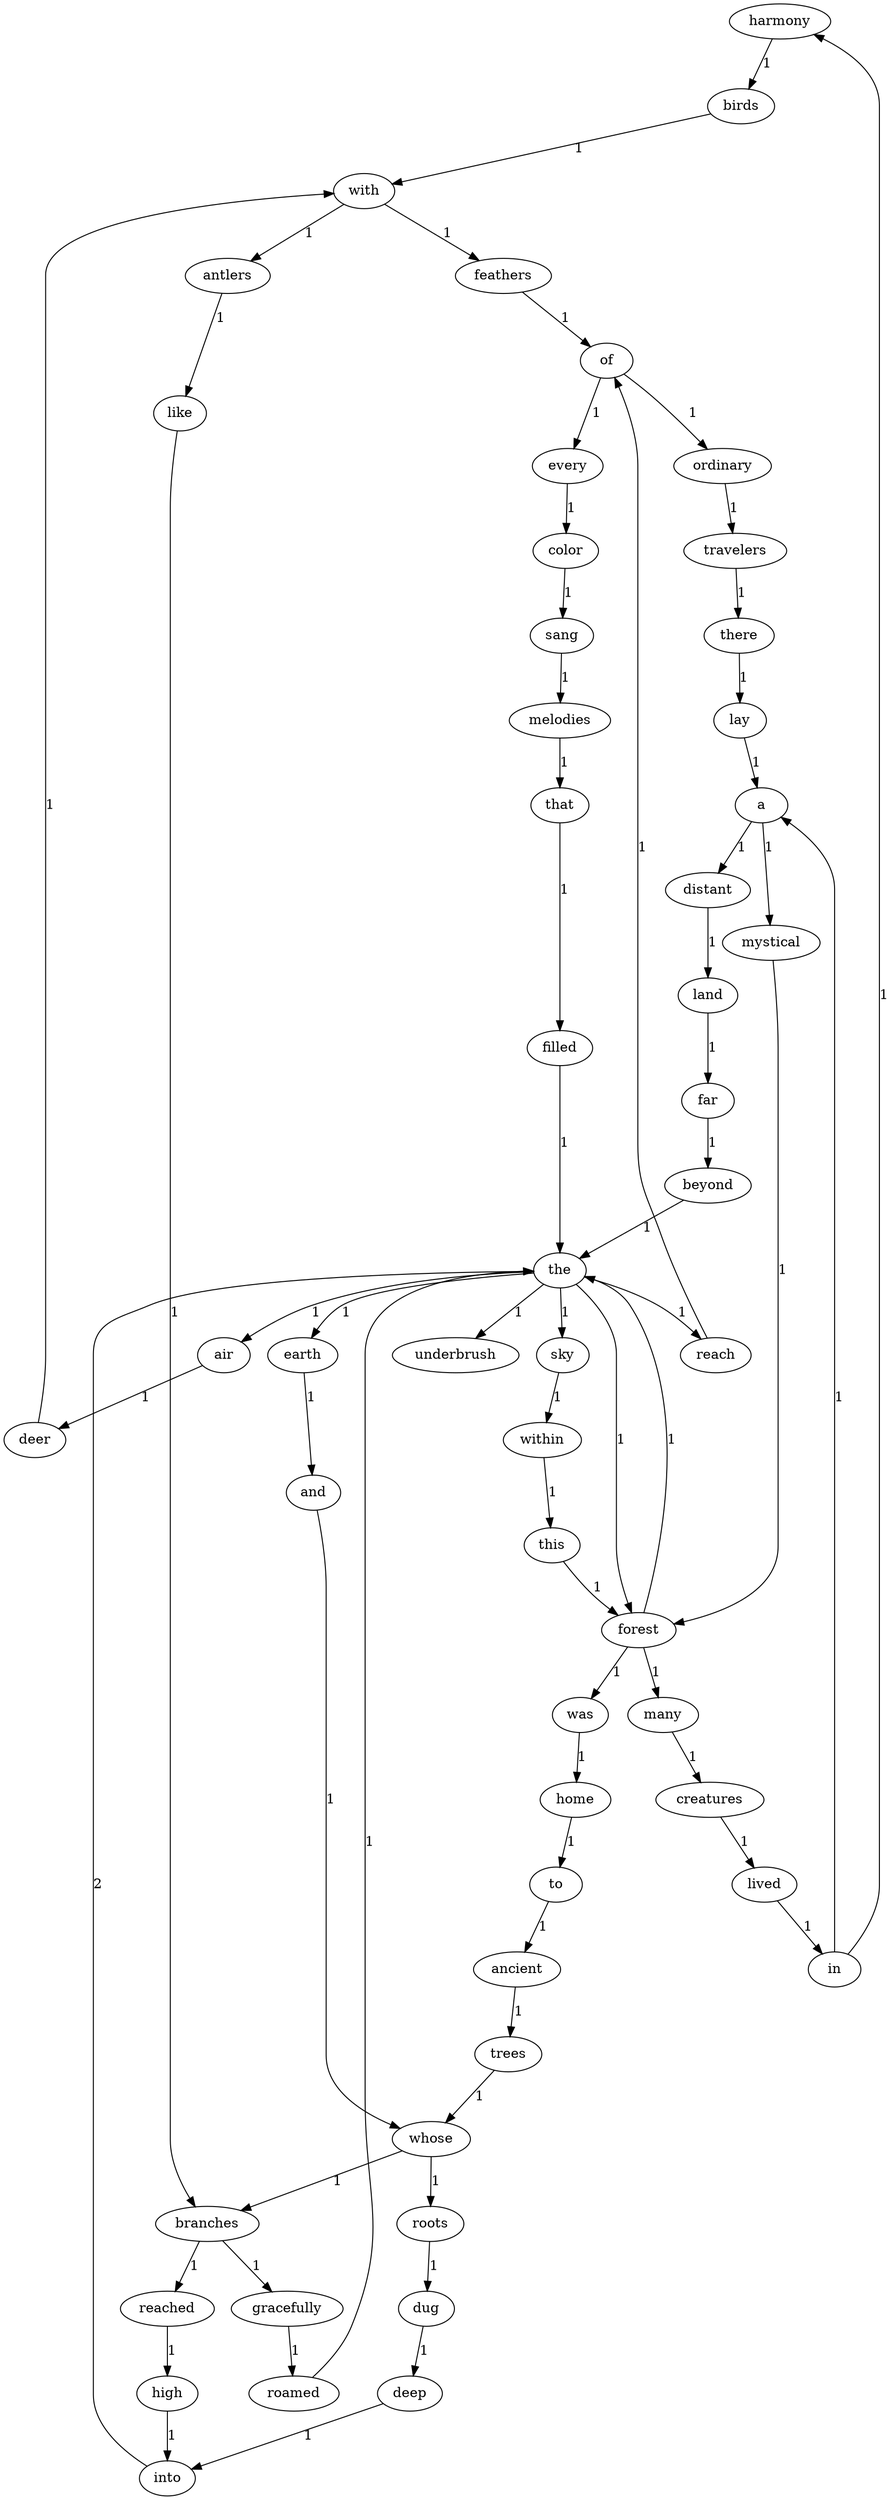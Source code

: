 digraph G {
	"harmony" [label="harmony"];
	"underbrush" [label="underbrush"];
	"reach" [label="reach"];
	"beyond" [label="beyond"];
	"trees" [label="trees"];
	"that" [label="that"];
	"high" [label="high"];
	"far" [label="far"];
	"feathers" [label="feathers"];
	"gracefully" [label="gracefully"];
	"sky" [label="sky"];
	"in" [label="in"];
	"lay" [label="lay"];
	"creatures" [label="creatures"];
	"like" [label="like"];
	"distant" [label="distant"];
	"this" [label="this"];
	"ordinary" [label="ordinary"];
	"roots" [label="roots"];
	"branches" [label="branches"];
	"ancient" [label="ancient"];
	"whose" [label="whose"];
	"travelers" [label="travelers"];
	"sang" [label="sang"];
	"reached" [label="reached"];
	"deer" [label="deer"];
	"forest" [label="forest"];
	"deep" [label="deep"];
	"melodies" [label="melodies"];
	"color" [label="color"];
	"air" [label="air"];
	"birds" [label="birds"];
	"mystical" [label="mystical"];
	"into" [label="into"];
	"and" [label="and"];
	"of" [label="of"];
	"land" [label="land"];
	"roamed" [label="roamed"];
	"lived" [label="lived"];
	"every" [label="every"];
	"a" [label="a"];
	"within" [label="within"];
	"antlers" [label="antlers"];
	"was" [label="was"];
	"filled" [label="filled"];
	"many" [label="many"];
	"home" [label="home"];
	"the" [label="the"];
	"with" [label="with"];
	"there" [label="there"];
	"dug" [label="dug"];
	"earth" [label="earth"];
	"to" [label="to"];
	"harmony" -> "birds" [label="1"];
	"reach" -> "of" [label="1"];
	"beyond" -> "the" [label="1"];
	"trees" -> "whose" [label="1"];
	"that" -> "filled" [label="1"];
	"high" -> "into" [label="1"];
	"far" -> "beyond" [label="1"];
	"feathers" -> "of" [label="1"];
	"gracefully" -> "roamed" [label="1"];
	"sky" -> "within" [label="1"];
	"in" -> "a" [label="1"];
	"in" -> "harmony" [label="1"];
	"lay" -> "a" [label="1"];
	"creatures" -> "lived" [label="1"];
	"like" -> "branches" [label="1"];
	"distant" -> "land" [label="1"];
	"this" -> "forest" [label="1"];
	"ordinary" -> "travelers" [label="1"];
	"roots" -> "dug" [label="1"];
	"branches" -> "reached" [label="1"];
	"branches" -> "gracefully" [label="1"];
	"ancient" -> "trees" [label="1"];
	"whose" -> "roots" [label="1"];
	"whose" -> "branches" [label="1"];
	"travelers" -> "there" [label="1"];
	"sang" -> "melodies" [label="1"];
	"reached" -> "high" [label="1"];
	"deer" -> "with" [label="1"];
	"forest" -> "the" [label="1"];
	"forest" -> "was" [label="1"];
	"forest" -> "many" [label="1"];
	"deep" -> "into" [label="1"];
	"melodies" -> "that" [label="1"];
	"color" -> "sang" [label="1"];
	"air" -> "deer" [label="1"];
	"birds" -> "with" [label="1"];
	"mystical" -> "forest" [label="1"];
	"into" -> "the" [label="2"];
	"and" -> "whose" [label="1"];
	"of" -> "ordinary" [label="1"];
	"of" -> "every" [label="1"];
	"land" -> "far" [label="1"];
	"roamed" -> "the" [label="1"];
	"lived" -> "in" [label="1"];
	"every" -> "color" [label="1"];
	"a" -> "distant" [label="1"];
	"a" -> "mystical" [label="1"];
	"within" -> "this" [label="1"];
	"antlers" -> "like" [label="1"];
	"was" -> "home" [label="1"];
	"filled" -> "the" [label="1"];
	"many" -> "creatures" [label="1"];
	"home" -> "to" [label="1"];
	"the" -> "reach" [label="1"];
	"the" -> "forest" [label="1"];
	"the" -> "earth" [label="1"];
	"the" -> "sky" [label="1"];
	"the" -> "air" [label="1"];
	"the" -> "underbrush" [label="1"];
	"with" -> "feathers" [label="1"];
	"with" -> "antlers" [label="1"];
	"there" -> "lay" [label="1"];
	"dug" -> "deep" [label="1"];
	"earth" -> "and" [label="1"];
	"to" -> "ancient" [label="1"];
}
